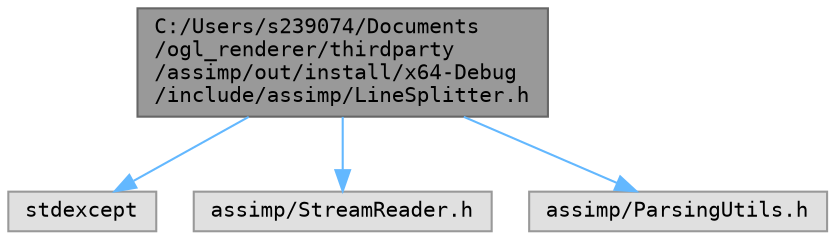digraph "C:/Users/s239074/Documents/ogl_renderer/thirdparty/assimp/out/install/x64-Debug/include/assimp/LineSplitter.h"
{
 // LATEX_PDF_SIZE
  bgcolor="transparent";
  edge [fontname=Terminal,fontsize=10,labelfontname=Helvetica,labelfontsize=10];
  node [fontname=Terminal,fontsize=10,shape=box,height=0.2,width=0.4];
  Node1 [label="C:/Users/s239074/Documents\l/ogl_renderer/thirdparty\l/assimp/out/install/x64-Debug\l/include/assimp/LineSplitter.h",height=0.2,width=0.4,color="gray40", fillcolor="grey60", style="filled", fontcolor="black",tooltip="LineSplitter, a helper class to iterate through all lines of a file easily. Works with StreamReader."];
  Node1 -> Node2 [color="steelblue1",style="solid"];
  Node2 [label="stdexcept",height=0.2,width=0.4,color="grey60", fillcolor="#E0E0E0", style="filled",tooltip=" "];
  Node1 -> Node3 [color="steelblue1",style="solid"];
  Node3 [label="assimp/StreamReader.h",height=0.2,width=0.4,color="grey60", fillcolor="#E0E0E0", style="filled",tooltip=" "];
  Node1 -> Node4 [color="steelblue1",style="solid"];
  Node4 [label="assimp/ParsingUtils.h",height=0.2,width=0.4,color="grey60", fillcolor="#E0E0E0", style="filled",tooltip=" "];
}

